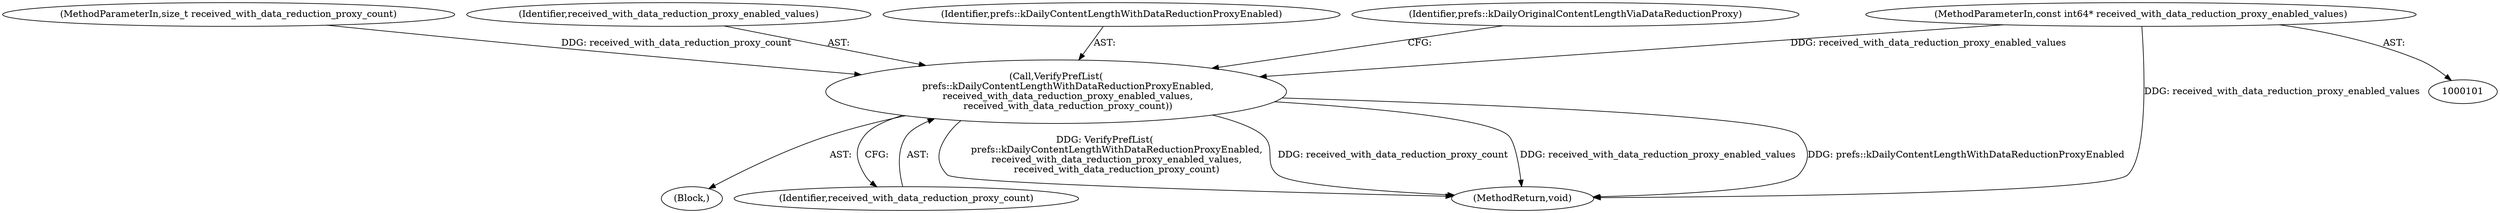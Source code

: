 digraph "0_Chrome_828eab2216a765dea92575c290421c115b8ad028_9@pointer" {
"1000108" [label="(MethodParameterIn,const int64* received_with_data_reduction_proxy_enabled_values)"];
"1000127" [label="(Call,VerifyPrefList(\n        prefs::kDailyContentLengthWithDataReductionProxyEnabled,\n        received_with_data_reduction_proxy_enabled_values,\n        received_with_data_reduction_proxy_count))"];
"1000127" [label="(Call,VerifyPrefList(\n        prefs::kDailyContentLengthWithDataReductionProxyEnabled,\n        received_with_data_reduction_proxy_enabled_values,\n        received_with_data_reduction_proxy_count))"];
"1000114" [label="(Block,)"];
"1000109" [label="(MethodParameterIn,size_t received_with_data_reduction_proxy_count)"];
"1000130" [label="(Identifier,received_with_data_reduction_proxy_count)"];
"1000129" [label="(Identifier,received_with_data_reduction_proxy_enabled_values)"];
"1000128" [label="(Identifier,prefs::kDailyContentLengthWithDataReductionProxyEnabled)"];
"1000132" [label="(Identifier,prefs::kDailyOriginalContentLengthViaDataReductionProxy)"];
"1000139" [label="(MethodReturn,void)"];
"1000108" [label="(MethodParameterIn,const int64* received_with_data_reduction_proxy_enabled_values)"];
"1000108" -> "1000101"  [label="AST: "];
"1000108" -> "1000139"  [label="DDG: received_with_data_reduction_proxy_enabled_values"];
"1000108" -> "1000127"  [label="DDG: received_with_data_reduction_proxy_enabled_values"];
"1000127" -> "1000114"  [label="AST: "];
"1000127" -> "1000130"  [label="CFG: "];
"1000128" -> "1000127"  [label="AST: "];
"1000129" -> "1000127"  [label="AST: "];
"1000130" -> "1000127"  [label="AST: "];
"1000132" -> "1000127"  [label="CFG: "];
"1000127" -> "1000139"  [label="DDG: VerifyPrefList(\n        prefs::kDailyContentLengthWithDataReductionProxyEnabled,\n        received_with_data_reduction_proxy_enabled_values,\n        received_with_data_reduction_proxy_count)"];
"1000127" -> "1000139"  [label="DDG: received_with_data_reduction_proxy_count"];
"1000127" -> "1000139"  [label="DDG: received_with_data_reduction_proxy_enabled_values"];
"1000127" -> "1000139"  [label="DDG: prefs::kDailyContentLengthWithDataReductionProxyEnabled"];
"1000109" -> "1000127"  [label="DDG: received_with_data_reduction_proxy_count"];
}
